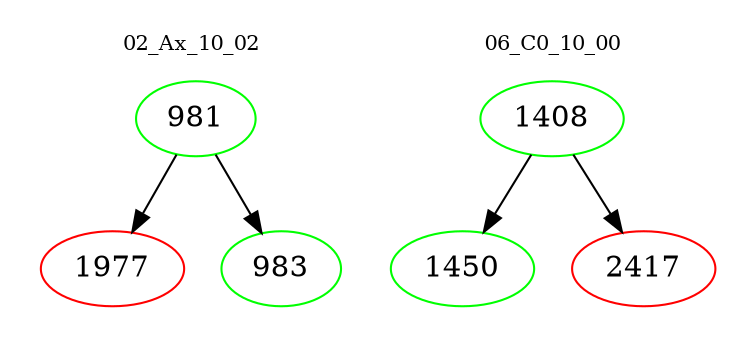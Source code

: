 digraph{
subgraph cluster_0 {
color = white
label = "02_Ax_10_02";
fontsize=10;
T0_981 [label="981", color="green"]
T0_981 -> T0_1977 [color="black"]
T0_1977 [label="1977", color="red"]
T0_981 -> T0_983 [color="black"]
T0_983 [label="983", color="green"]
}
subgraph cluster_1 {
color = white
label = "06_C0_10_00";
fontsize=10;
T1_1408 [label="1408", color="green"]
T1_1408 -> T1_1450 [color="black"]
T1_1450 [label="1450", color="green"]
T1_1408 -> T1_2417 [color="black"]
T1_2417 [label="2417", color="red"]
}
}
